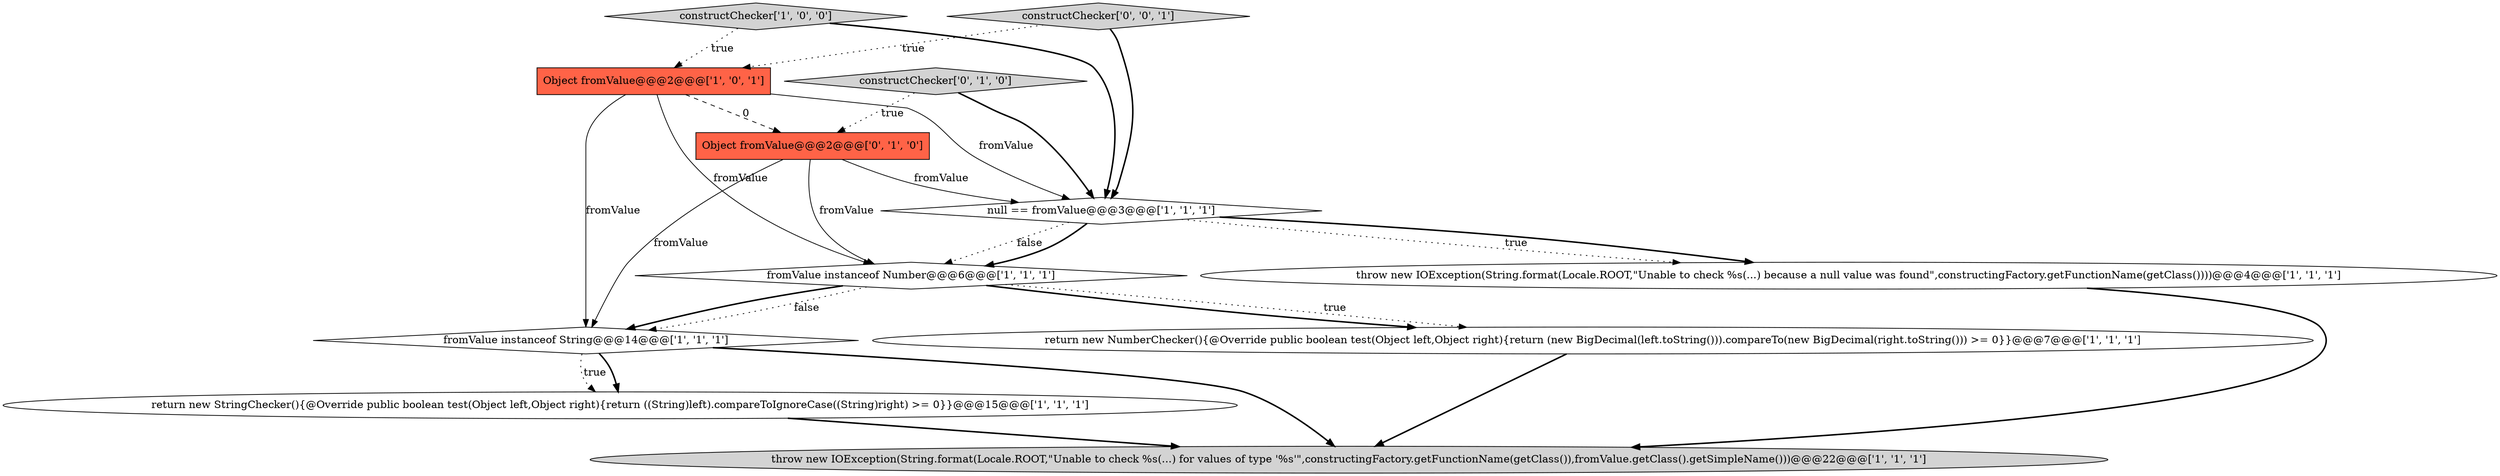 digraph {
3 [style = filled, label = "return new NumberChecker(){@Override public boolean test(Object left,Object right){return (new BigDecimal(left.toString())).compareTo(new BigDecimal(right.toString())) >= 0}}@@@7@@@['1', '1', '1']", fillcolor = white, shape = ellipse image = "AAA0AAABBB1BBB"];
11 [style = filled, label = "constructChecker['0', '0', '1']", fillcolor = lightgray, shape = diamond image = "AAA0AAABBB3BBB"];
5 [style = filled, label = "null == fromValue@@@3@@@['1', '1', '1']", fillcolor = white, shape = diamond image = "AAA0AAABBB1BBB"];
6 [style = filled, label = "throw new IOException(String.format(Locale.ROOT,\"Unable to check %s(...) because a null value was found\",constructingFactory.getFunctionName(getClass())))@@@4@@@['1', '1', '1']", fillcolor = white, shape = ellipse image = "AAA0AAABBB1BBB"];
1 [style = filled, label = "Object fromValue@@@2@@@['1', '0', '1']", fillcolor = tomato, shape = box image = "AAA0AAABBB1BBB"];
7 [style = filled, label = "throw new IOException(String.format(Locale.ROOT,\"Unable to check %s(...) for values of type '%s'\",constructingFactory.getFunctionName(getClass()),fromValue.getClass().getSimpleName()))@@@22@@@['1', '1', '1']", fillcolor = lightgray, shape = ellipse image = "AAA0AAABBB1BBB"];
10 [style = filled, label = "Object fromValue@@@2@@@['0', '1', '0']", fillcolor = tomato, shape = box image = "AAA1AAABBB2BBB"];
2 [style = filled, label = "return new StringChecker(){@Override public boolean test(Object left,Object right){return ((String)left).compareToIgnoreCase((String)right) >= 0}}@@@15@@@['1', '1', '1']", fillcolor = white, shape = ellipse image = "AAA0AAABBB1BBB"];
0 [style = filled, label = "fromValue instanceof Number@@@6@@@['1', '1', '1']", fillcolor = white, shape = diamond image = "AAA0AAABBB1BBB"];
4 [style = filled, label = "fromValue instanceof String@@@14@@@['1', '1', '1']", fillcolor = white, shape = diamond image = "AAA0AAABBB1BBB"];
8 [style = filled, label = "constructChecker['1', '0', '0']", fillcolor = lightgray, shape = diamond image = "AAA0AAABBB1BBB"];
9 [style = filled, label = "constructChecker['0', '1', '0']", fillcolor = lightgray, shape = diamond image = "AAA0AAABBB2BBB"];
0->3 [style = bold, label=""];
11->1 [style = dotted, label="true"];
5->6 [style = dotted, label="true"];
0->4 [style = dotted, label="false"];
10->4 [style = solid, label="fromValue"];
4->2 [style = bold, label=""];
1->10 [style = dashed, label="0"];
4->7 [style = bold, label=""];
1->5 [style = solid, label="fromValue"];
8->1 [style = dotted, label="true"];
5->0 [style = dotted, label="false"];
11->5 [style = bold, label=""];
5->6 [style = bold, label=""];
8->5 [style = bold, label=""];
5->0 [style = bold, label=""];
3->7 [style = bold, label=""];
0->4 [style = bold, label=""];
1->0 [style = solid, label="fromValue"];
10->0 [style = solid, label="fromValue"];
10->5 [style = solid, label="fromValue"];
9->5 [style = bold, label=""];
0->3 [style = dotted, label="true"];
2->7 [style = bold, label=""];
6->7 [style = bold, label=""];
9->10 [style = dotted, label="true"];
1->4 [style = solid, label="fromValue"];
4->2 [style = dotted, label="true"];
}
